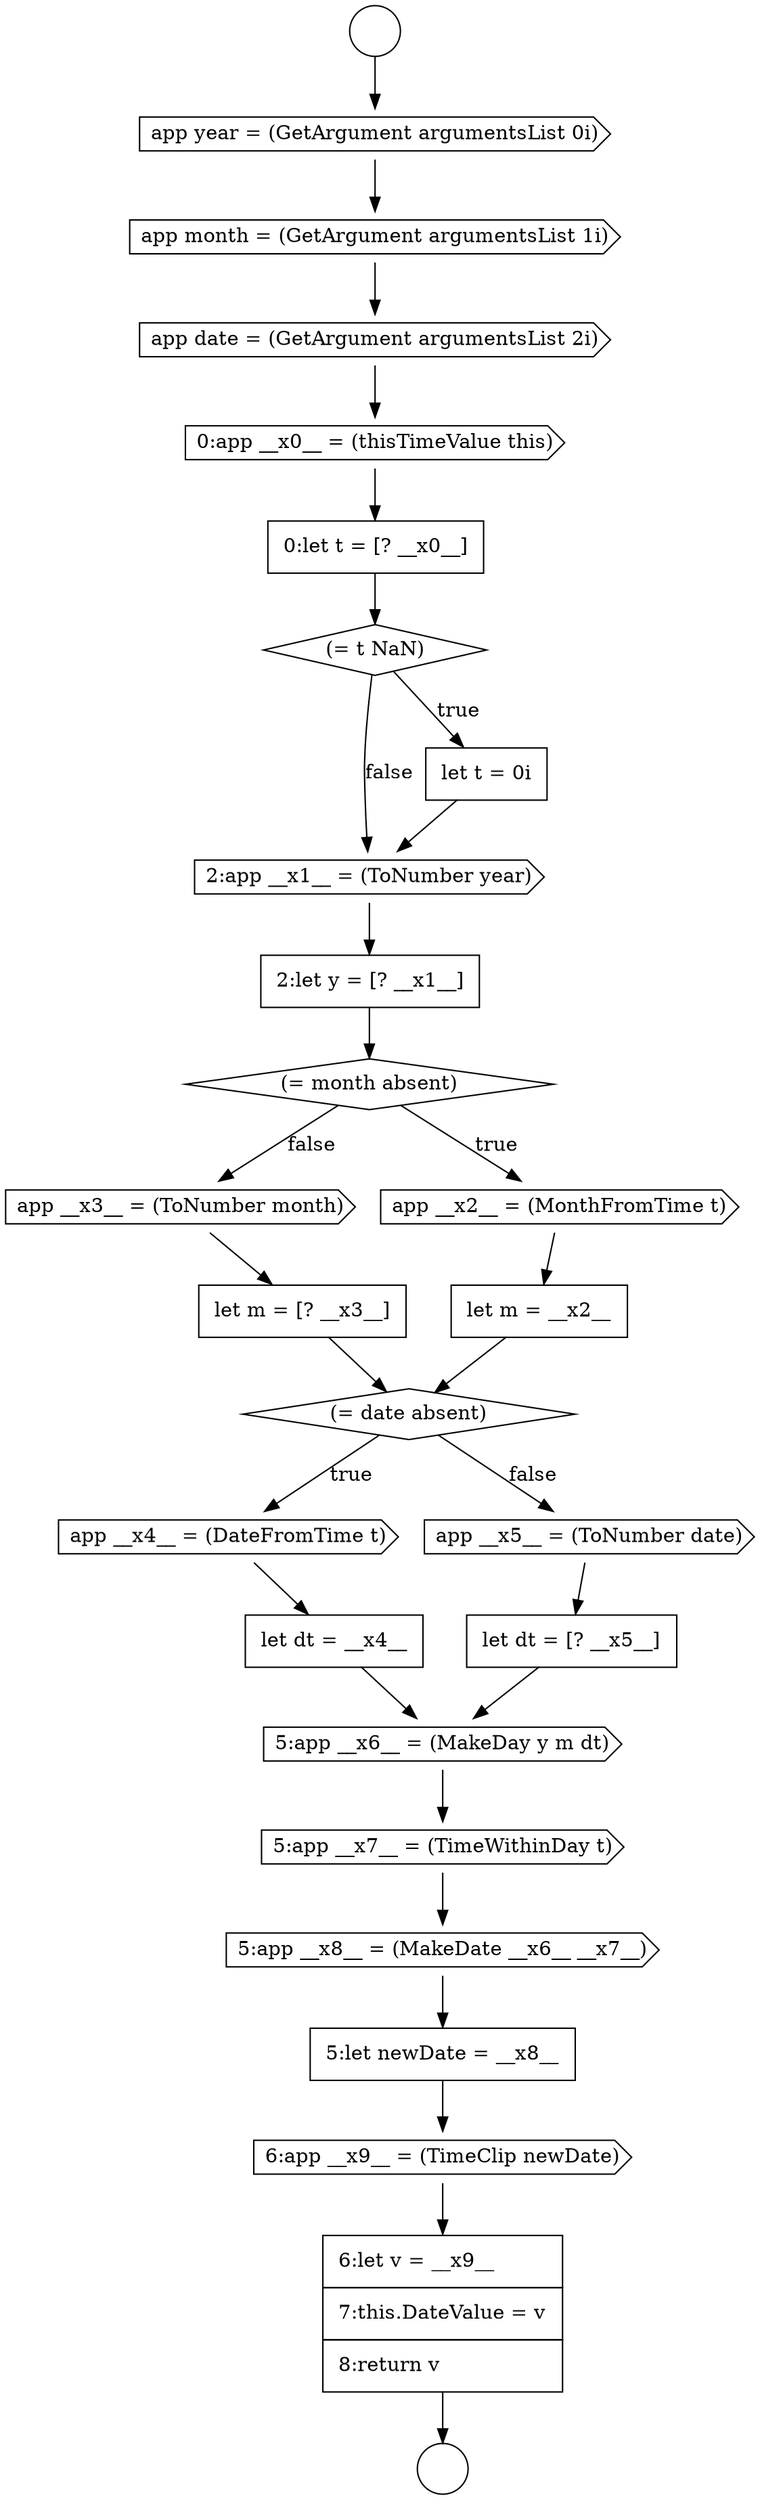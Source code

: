 digraph {
  node0 [shape=circle label=" " color="black" fillcolor="white" style=filled]
  node5 [shape=cds, label=<<font color="black">0:app __x0__ = (thisTimeValue this)</font>> color="black" fillcolor="white" style=filled]
  node10 [shape=none, margin=0, label=<<font color="black">
    <table border="0" cellborder="1" cellspacing="0" cellpadding="10">
      <tr><td align="left">2:let y = [? __x1__]</td></tr>
    </table>
  </font>> color="black" fillcolor="white" style=filled]
  node14 [shape=cds, label=<<font color="black">app __x3__ = (ToNumber month)</font>> color="black" fillcolor="white" style=filled]
  node20 [shape=none, margin=0, label=<<font color="black">
    <table border="0" cellborder="1" cellspacing="0" cellpadding="10">
      <tr><td align="left">let dt = [? __x5__]</td></tr>
    </table>
  </font>> color="black" fillcolor="white" style=filled]
  node1 [shape=circle label=" " color="black" fillcolor="white" style=filled]
  node6 [shape=none, margin=0, label=<<font color="black">
    <table border="0" cellborder="1" cellspacing="0" cellpadding="10">
      <tr><td align="left">0:let t = [? __x0__]</td></tr>
    </table>
  </font>> color="black" fillcolor="white" style=filled]
  node21 [shape=cds, label=<<font color="black">5:app __x6__ = (MakeDay y m dt)</font>> color="black" fillcolor="white" style=filled]
  node9 [shape=cds, label=<<font color="black">2:app __x1__ = (ToNumber year)</font>> color="black" fillcolor="white" style=filled]
  node13 [shape=none, margin=0, label=<<font color="black">
    <table border="0" cellborder="1" cellspacing="0" cellpadding="10">
      <tr><td align="left">let m = __x2__</td></tr>
    </table>
  </font>> color="black" fillcolor="white" style=filled]
  node2 [shape=cds, label=<<font color="black">app year = (GetArgument argumentsList 0i)</font>> color="black" fillcolor="white" style=filled]
  node17 [shape=cds, label=<<font color="black">app __x4__ = (DateFromTime t)</font>> color="black" fillcolor="white" style=filled]
  node22 [shape=cds, label=<<font color="black">5:app __x7__ = (TimeWithinDay t)</font>> color="black" fillcolor="white" style=filled]
  node12 [shape=cds, label=<<font color="black">app __x2__ = (MonthFromTime t)</font>> color="black" fillcolor="white" style=filled]
  node7 [shape=diamond, label=<<font color="black">(= t NaN)</font>> color="black" fillcolor="white" style=filled]
  node3 [shape=cds, label=<<font color="black">app month = (GetArgument argumentsList 1i)</font>> color="black" fillcolor="white" style=filled]
  node18 [shape=none, margin=0, label=<<font color="black">
    <table border="0" cellborder="1" cellspacing="0" cellpadding="10">
      <tr><td align="left">let dt = __x4__</td></tr>
    </table>
  </font>> color="black" fillcolor="white" style=filled]
  node16 [shape=diamond, label=<<font color="black">(= date absent)</font>> color="black" fillcolor="white" style=filled]
  node11 [shape=diamond, label=<<font color="black">(= month absent)</font>> color="black" fillcolor="white" style=filled]
  node8 [shape=none, margin=0, label=<<font color="black">
    <table border="0" cellborder="1" cellspacing="0" cellpadding="10">
      <tr><td align="left">let t = 0i</td></tr>
    </table>
  </font>> color="black" fillcolor="white" style=filled]
  node19 [shape=cds, label=<<font color="black">app __x5__ = (ToNumber date)</font>> color="black" fillcolor="white" style=filled]
  node4 [shape=cds, label=<<font color="black">app date = (GetArgument argumentsList 2i)</font>> color="black" fillcolor="white" style=filled]
  node15 [shape=none, margin=0, label=<<font color="black">
    <table border="0" cellborder="1" cellspacing="0" cellpadding="10">
      <tr><td align="left">let m = [? __x3__]</td></tr>
    </table>
  </font>> color="black" fillcolor="white" style=filled]
  node24 [shape=none, margin=0, label=<<font color="black">
    <table border="0" cellborder="1" cellspacing="0" cellpadding="10">
      <tr><td align="left">5:let newDate = __x8__</td></tr>
    </table>
  </font>> color="black" fillcolor="white" style=filled]
  node25 [shape=cds, label=<<font color="black">6:app __x9__ = (TimeClip newDate)</font>> color="black" fillcolor="white" style=filled]
  node26 [shape=none, margin=0, label=<<font color="black">
    <table border="0" cellborder="1" cellspacing="0" cellpadding="10">
      <tr><td align="left">6:let v = __x9__</td></tr>
      <tr><td align="left">7:this.DateValue = v</td></tr>
      <tr><td align="left">8:return v</td></tr>
    </table>
  </font>> color="black" fillcolor="white" style=filled]
  node23 [shape=cds, label=<<font color="black">5:app __x8__ = (MakeDate __x6__ __x7__)</font>> color="black" fillcolor="white" style=filled]
  node26 -> node1 [ color="black"]
  node7 -> node8 [label=<<font color="black">true</font>> color="black"]
  node7 -> node9 [label=<<font color="black">false</font>> color="black"]
  node19 -> node20 [ color="black"]
  node0 -> node2 [ color="black"]
  node9 -> node10 [ color="black"]
  node10 -> node11 [ color="black"]
  node4 -> node5 [ color="black"]
  node16 -> node17 [label=<<font color="black">true</font>> color="black"]
  node16 -> node19 [label=<<font color="black">false</font>> color="black"]
  node17 -> node18 [ color="black"]
  node5 -> node6 [ color="black"]
  node3 -> node4 [ color="black"]
  node2 -> node3 [ color="black"]
  node15 -> node16 [ color="black"]
  node12 -> node13 [ color="black"]
  node11 -> node12 [label=<<font color="black">true</font>> color="black"]
  node11 -> node14 [label=<<font color="black">false</font>> color="black"]
  node22 -> node23 [ color="black"]
  node6 -> node7 [ color="black"]
  node23 -> node24 [ color="black"]
  node14 -> node15 [ color="black"]
  node18 -> node21 [ color="black"]
  node25 -> node26 [ color="black"]
  node8 -> node9 [ color="black"]
  node21 -> node22 [ color="black"]
  node13 -> node16 [ color="black"]
  node20 -> node21 [ color="black"]
  node24 -> node25 [ color="black"]
}
